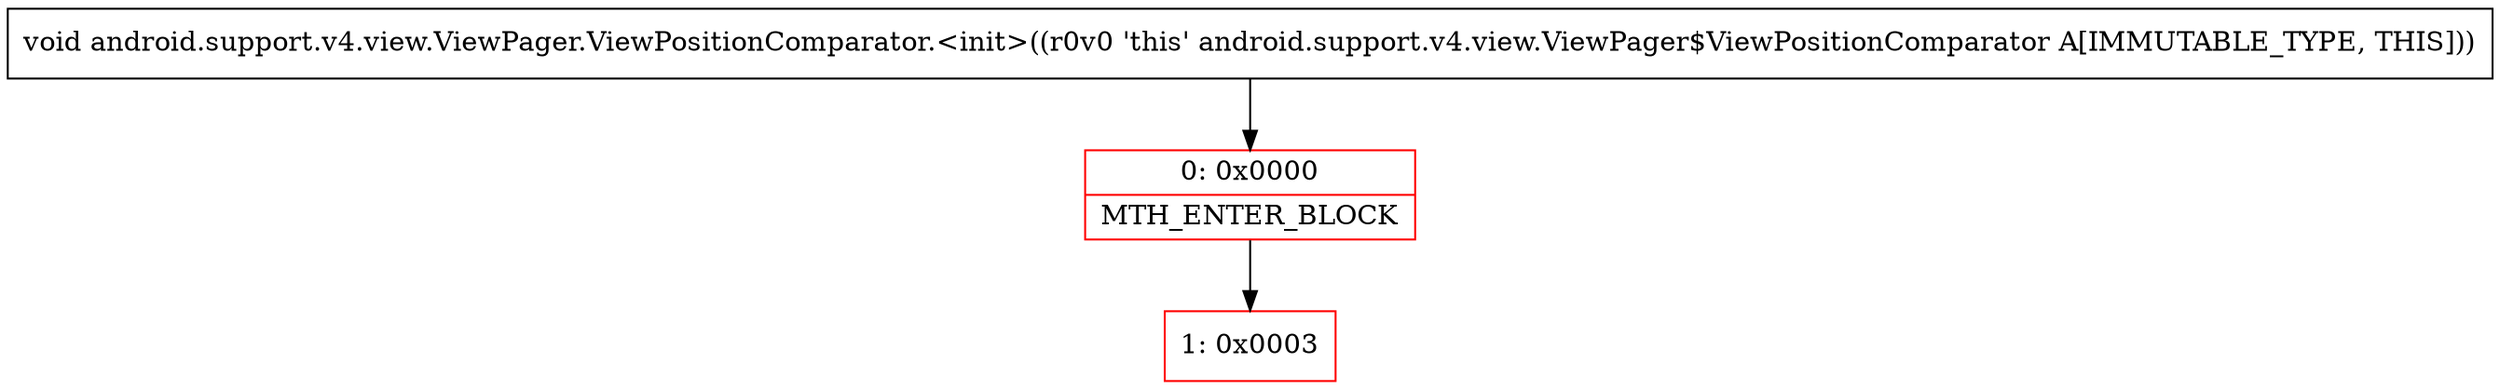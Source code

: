 digraph "CFG forandroid.support.v4.view.ViewPager.ViewPositionComparator.\<init\>()V" {
subgraph cluster_Region_1523802450 {
label = "R(0)";
node [shape=record,color=blue];
}
Node_0 [shape=record,color=red,label="{0\:\ 0x0000|MTH_ENTER_BLOCK\l}"];
Node_1 [shape=record,color=red,label="{1\:\ 0x0003}"];
MethodNode[shape=record,label="{void android.support.v4.view.ViewPager.ViewPositionComparator.\<init\>((r0v0 'this' android.support.v4.view.ViewPager$ViewPositionComparator A[IMMUTABLE_TYPE, THIS])) }"];
MethodNode -> Node_0;
Node_0 -> Node_1;
}

